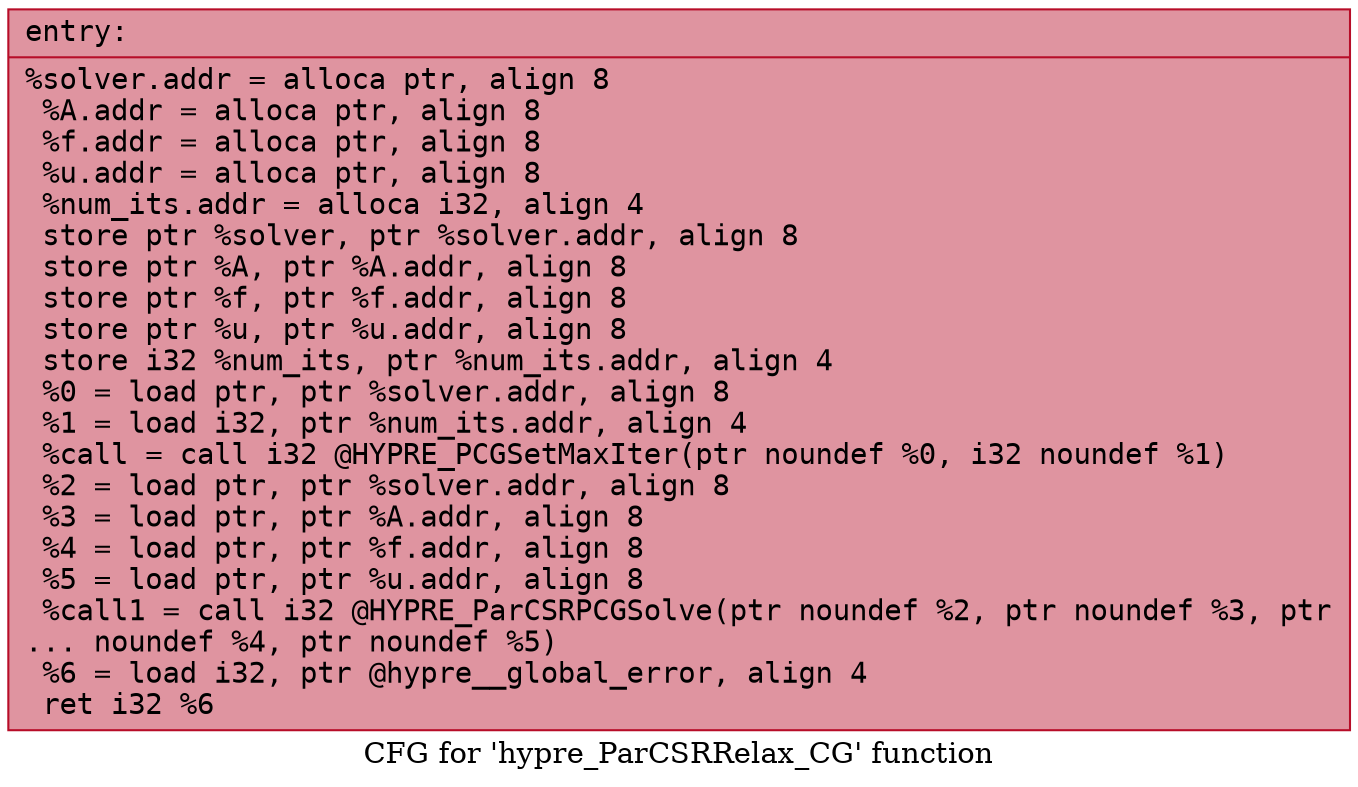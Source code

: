 digraph "CFG for 'hypre_ParCSRRelax_CG' function" {
	label="CFG for 'hypre_ParCSRRelax_CG' function";

	Node0x561a2f08b430 [shape=record,color="#b70d28ff", style=filled, fillcolor="#b70d2870" fontname="Courier",label="{entry:\l|  %solver.addr = alloca ptr, align 8\l  %A.addr = alloca ptr, align 8\l  %f.addr = alloca ptr, align 8\l  %u.addr = alloca ptr, align 8\l  %num_its.addr = alloca i32, align 4\l  store ptr %solver, ptr %solver.addr, align 8\l  store ptr %A, ptr %A.addr, align 8\l  store ptr %f, ptr %f.addr, align 8\l  store ptr %u, ptr %u.addr, align 8\l  store i32 %num_its, ptr %num_its.addr, align 4\l  %0 = load ptr, ptr %solver.addr, align 8\l  %1 = load i32, ptr %num_its.addr, align 4\l  %call = call i32 @HYPRE_PCGSetMaxIter(ptr noundef %0, i32 noundef %1)\l  %2 = load ptr, ptr %solver.addr, align 8\l  %3 = load ptr, ptr %A.addr, align 8\l  %4 = load ptr, ptr %f.addr, align 8\l  %5 = load ptr, ptr %u.addr, align 8\l  %call1 = call i32 @HYPRE_ParCSRPCGSolve(ptr noundef %2, ptr noundef %3, ptr\l... noundef %4, ptr noundef %5)\l  %6 = load i32, ptr @hypre__global_error, align 4\l  ret i32 %6\l}"];
}
